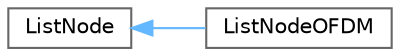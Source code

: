 digraph "Graphical Class Hierarchy"
{
 // LATEX_PDF_SIZE
  bgcolor="transparent";
  edge [fontname=Helvetica,fontsize=10,labelfontname=Helvetica,labelfontsize=10];
  node [fontname=Helvetica,fontsize=10,shape=box,height=0.2,width=0.4];
  rankdir="LR";
  Node0 [id="Node000000",label="ListNode",height=0.2,width=0.4,color="grey40", fillcolor="white", style="filled",URL="$classListNode.html",tooltip=" "];
  Node0 -> Node1 [id="edge29_Node000000_Node000001",dir="back",color="steelblue1",style="solid",tooltip=" "];
  Node1 [id="Node000001",label="ListNodeOFDM",height=0.2,width=0.4,color="grey40", fillcolor="white", style="filled",URL="$classListNodeOFDM.html",tooltip=" "];
}

